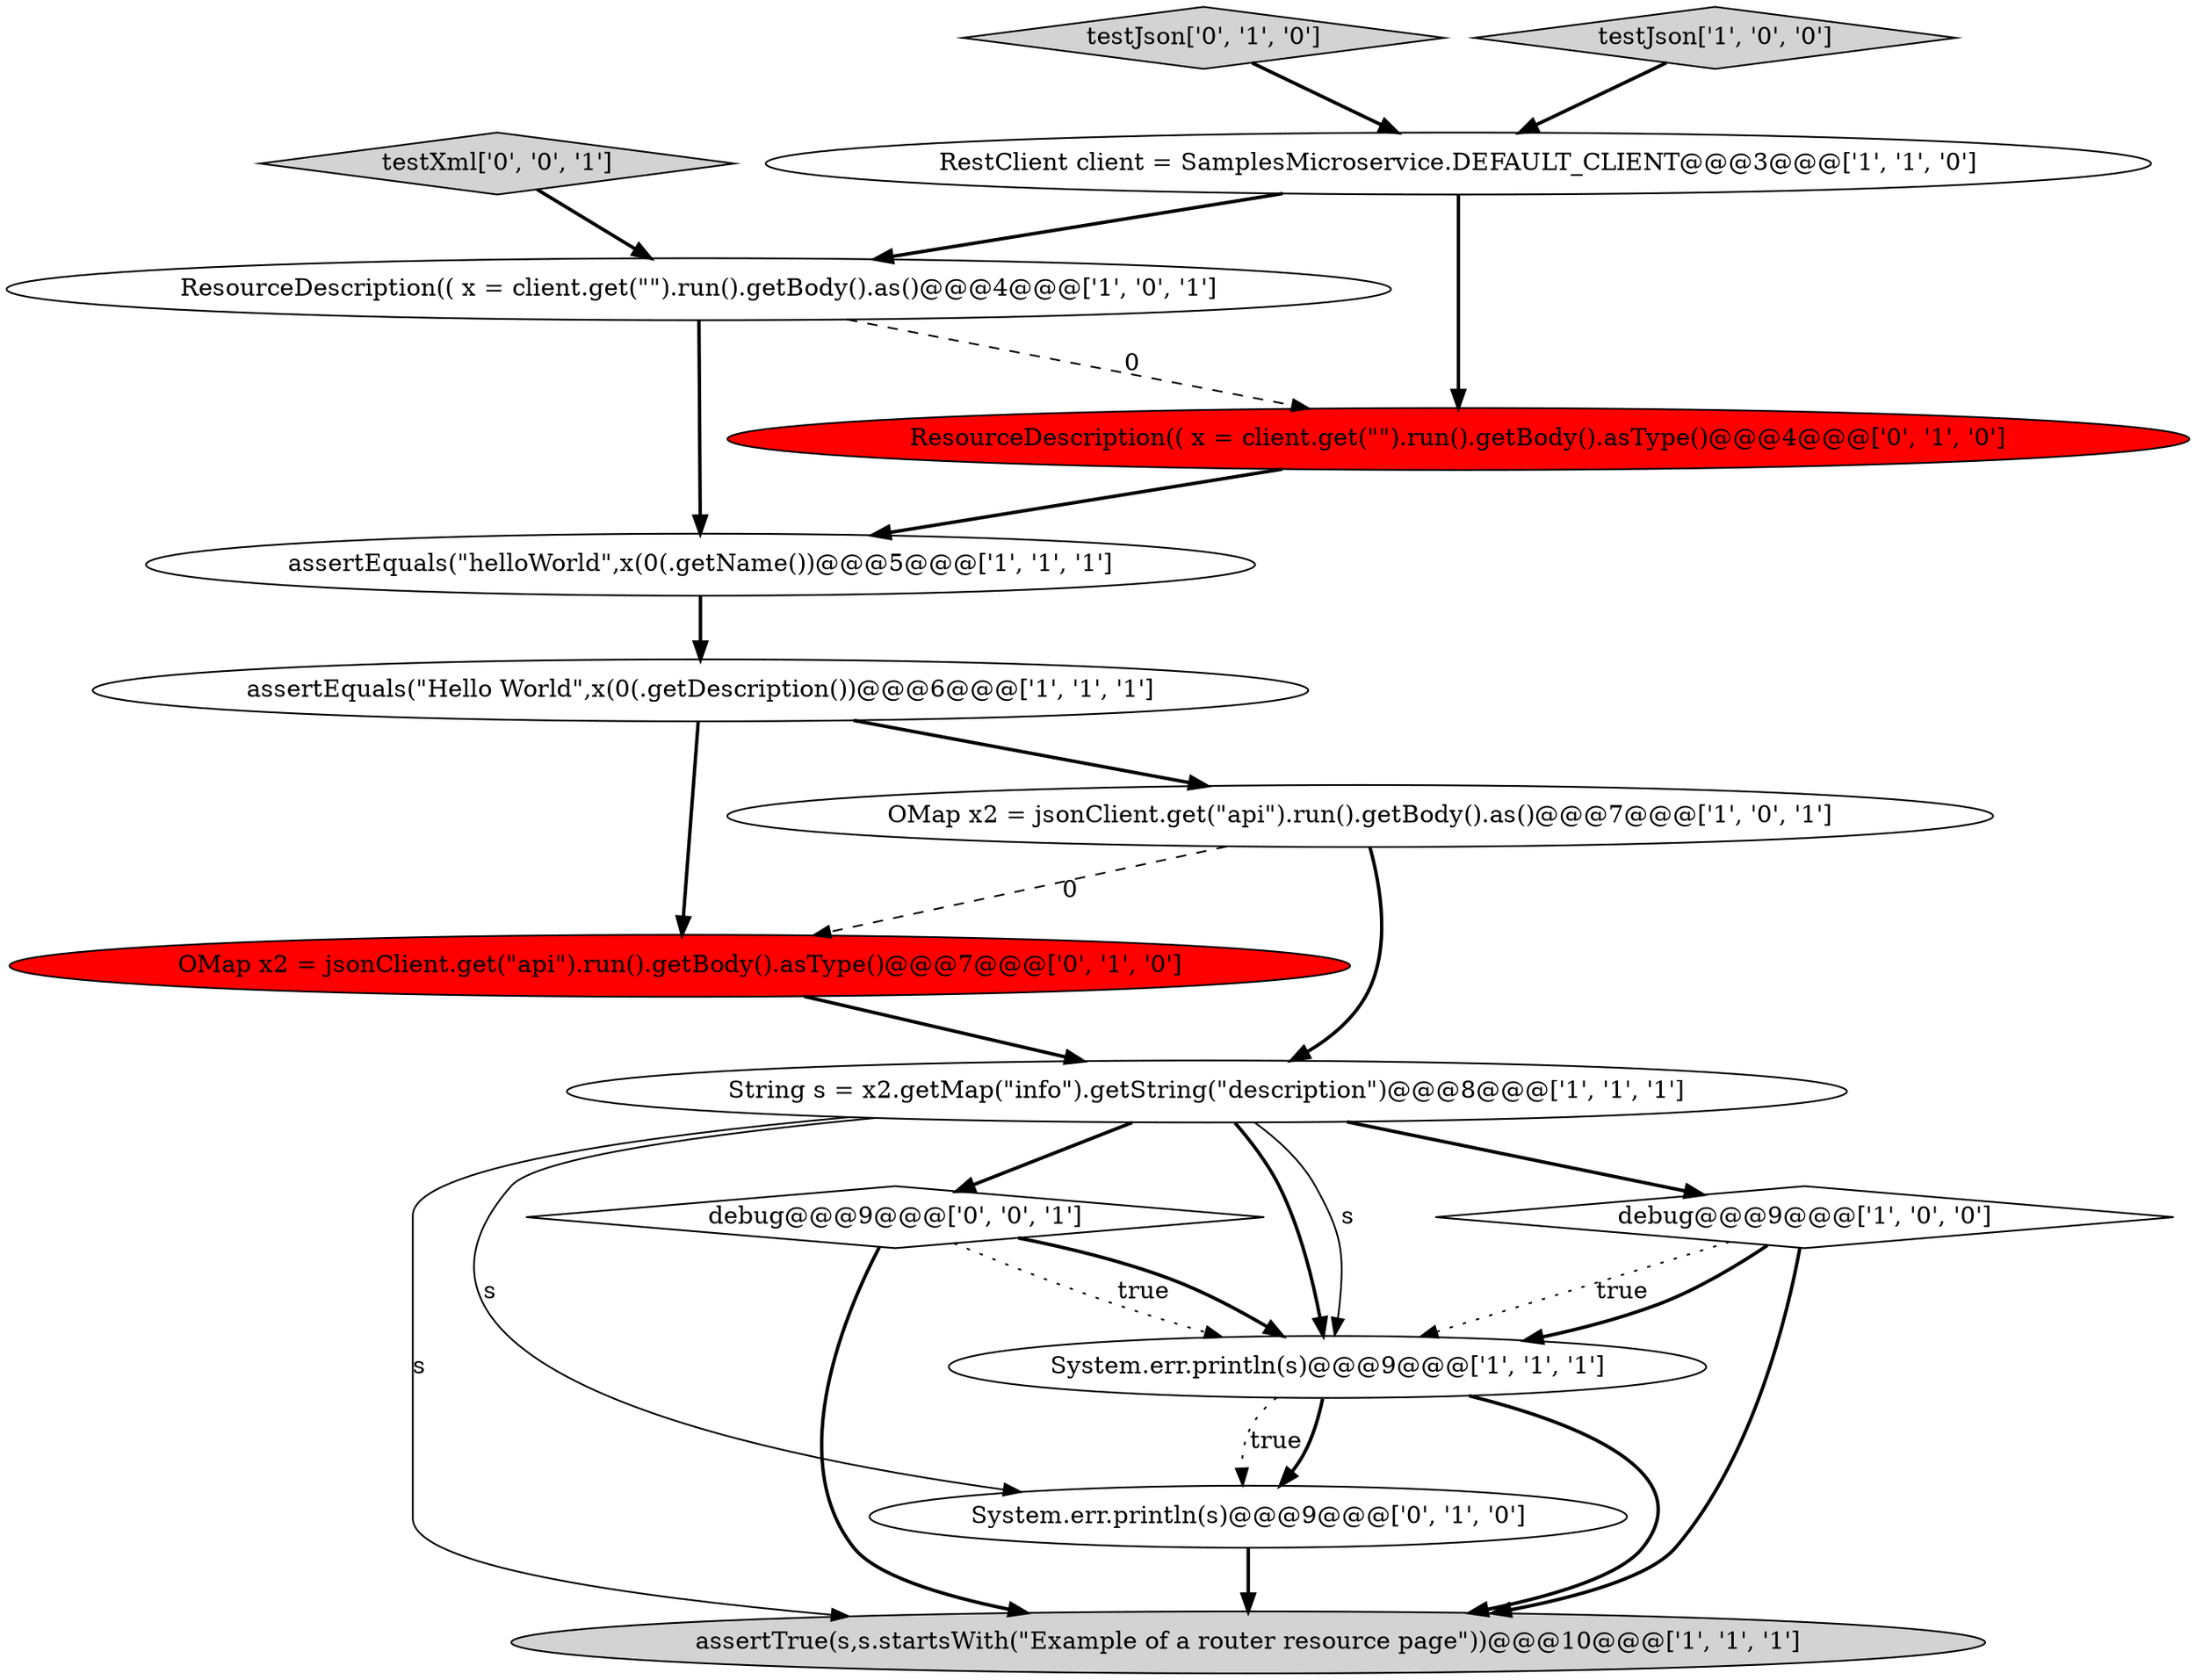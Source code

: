 digraph {
15 [style = filled, label = "testXml['0', '0', '1']", fillcolor = lightgray, shape = diamond image = "AAA0AAABBB3BBB"];
10 [style = filled, label = "ResourceDescription(( x = client.get(\"\").run().getBody().asType()@@@4@@@['0', '1', '0']", fillcolor = red, shape = ellipse image = "AAA1AAABBB2BBB"];
3 [style = filled, label = "RestClient client = SamplesMicroservice.DEFAULT_CLIENT@@@3@@@['1', '1', '0']", fillcolor = white, shape = ellipse image = "AAA0AAABBB1BBB"];
4 [style = filled, label = "ResourceDescription(( x = client.get(\"\").run().getBody().as()@@@4@@@['1', '0', '1']", fillcolor = white, shape = ellipse image = "AAA0AAABBB1BBB"];
5 [style = filled, label = "assertEquals(\"helloWorld\",x(0(.getName())@@@5@@@['1', '1', '1']", fillcolor = white, shape = ellipse image = "AAA0AAABBB1BBB"];
6 [style = filled, label = "assertTrue(s,s.startsWith(\"Example of a router resource page\"))@@@10@@@['1', '1', '1']", fillcolor = lightgray, shape = ellipse image = "AAA0AAABBB1BBB"];
11 [style = filled, label = "System.err.println(s)@@@9@@@['0', '1', '0']", fillcolor = white, shape = ellipse image = "AAA0AAABBB2BBB"];
12 [style = filled, label = "OMap x2 = jsonClient.get(\"api\").run().getBody().asType()@@@7@@@['0', '1', '0']", fillcolor = red, shape = ellipse image = "AAA1AAABBB2BBB"];
13 [style = filled, label = "testJson['0', '1', '0']", fillcolor = lightgray, shape = diamond image = "AAA0AAABBB2BBB"];
9 [style = filled, label = "assertEquals(\"Hello World\",x(0(.getDescription())@@@6@@@['1', '1', '1']", fillcolor = white, shape = ellipse image = "AAA0AAABBB1BBB"];
1 [style = filled, label = "String s = x2.getMap(\"info\").getString(\"description\")@@@8@@@['1', '1', '1']", fillcolor = white, shape = ellipse image = "AAA0AAABBB1BBB"];
14 [style = filled, label = "debug@@@9@@@['0', '0', '1']", fillcolor = white, shape = diamond image = "AAA0AAABBB3BBB"];
8 [style = filled, label = "System.err.println(s)@@@9@@@['1', '1', '1']", fillcolor = white, shape = ellipse image = "AAA0AAABBB1BBB"];
7 [style = filled, label = "OMap x2 = jsonClient.get(\"api\").run().getBody().as()@@@7@@@['1', '0', '1']", fillcolor = white, shape = ellipse image = "AAA0AAABBB1BBB"];
2 [style = filled, label = "debug@@@9@@@['1', '0', '0']", fillcolor = white, shape = diamond image = "AAA0AAABBB1BBB"];
0 [style = filled, label = "testJson['1', '0', '0']", fillcolor = lightgray, shape = diamond image = "AAA0AAABBB1BBB"];
0->3 [style = bold, label=""];
7->1 [style = bold, label=""];
1->8 [style = bold, label=""];
5->9 [style = bold, label=""];
2->6 [style = bold, label=""];
11->6 [style = bold, label=""];
8->6 [style = bold, label=""];
9->7 [style = bold, label=""];
1->11 [style = solid, label="s"];
12->1 [style = bold, label=""];
3->4 [style = bold, label=""];
1->6 [style = solid, label="s"];
3->10 [style = bold, label=""];
1->8 [style = solid, label="s"];
10->5 [style = bold, label=""];
13->3 [style = bold, label=""];
15->4 [style = bold, label=""];
14->8 [style = dotted, label="true"];
7->12 [style = dashed, label="0"];
8->11 [style = dotted, label="true"];
1->14 [style = bold, label=""];
1->2 [style = bold, label=""];
14->8 [style = bold, label=""];
9->12 [style = bold, label=""];
4->10 [style = dashed, label="0"];
8->11 [style = bold, label=""];
4->5 [style = bold, label=""];
14->6 [style = bold, label=""];
2->8 [style = dotted, label="true"];
2->8 [style = bold, label=""];
}

